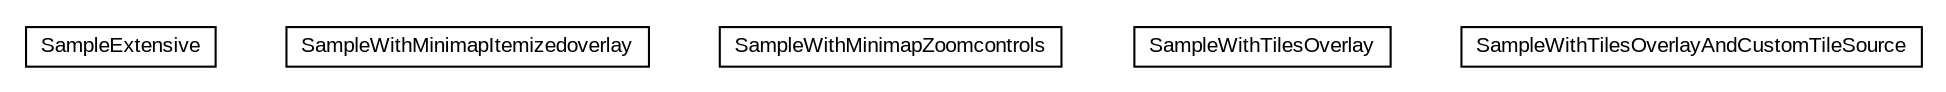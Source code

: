 #!/usr/local/bin/dot
#
# Class diagram 
# Generated by UMLGraph version R5_6-24-gf6e263 (http://www.umlgraph.org/)
#

digraph G {
	edge [fontname="arial",fontsize=10,labelfontname="arial",labelfontsize=10];
	node [fontname="arial",fontsize=10,shape=plaintext];
	nodesep=0.25;
	ranksep=0.5;
	// org.osmdroid.samples.SampleExtensive
	c7121 [label=<<table title="org.osmdroid.samples.SampleExtensive" border="0" cellborder="1" cellspacing="0" cellpadding="2" port="p" href="./SampleExtensive.html">
		<tr><td><table border="0" cellspacing="0" cellpadding="1">
<tr><td align="center" balign="center"> SampleExtensive </td></tr>
		</table></td></tr>
		</table>>, URL="./SampleExtensive.html", fontname="arial", fontcolor="black", fontsize=10.0];
	// org.osmdroid.samples.SampleWithMinimapItemizedoverlay
	c7122 [label=<<table title="org.osmdroid.samples.SampleWithMinimapItemizedoverlay" border="0" cellborder="1" cellspacing="0" cellpadding="2" port="p" href="./SampleWithMinimapItemizedoverlay.html">
		<tr><td><table border="0" cellspacing="0" cellpadding="1">
<tr><td align="center" balign="center"> SampleWithMinimapItemizedoverlay </td></tr>
		</table></td></tr>
		</table>>, URL="./SampleWithMinimapItemizedoverlay.html", fontname="arial", fontcolor="black", fontsize=10.0];
	// org.osmdroid.samples.SampleWithMinimapZoomcontrols
	c7123 [label=<<table title="org.osmdroid.samples.SampleWithMinimapZoomcontrols" border="0" cellborder="1" cellspacing="0" cellpadding="2" port="p" href="./SampleWithMinimapZoomcontrols.html">
		<tr><td><table border="0" cellspacing="0" cellpadding="1">
<tr><td align="center" balign="center"> SampleWithMinimapZoomcontrols </td></tr>
		</table></td></tr>
		</table>>, URL="./SampleWithMinimapZoomcontrols.html", fontname="arial", fontcolor="black", fontsize=10.0];
	// org.osmdroid.samples.SampleWithTilesOverlay
	c7124 [label=<<table title="org.osmdroid.samples.SampleWithTilesOverlay" border="0" cellborder="1" cellspacing="0" cellpadding="2" port="p" href="./SampleWithTilesOverlay.html">
		<tr><td><table border="0" cellspacing="0" cellpadding="1">
<tr><td align="center" balign="center"> SampleWithTilesOverlay </td></tr>
		</table></td></tr>
		</table>>, URL="./SampleWithTilesOverlay.html", fontname="arial", fontcolor="black", fontsize=10.0];
	// org.osmdroid.samples.SampleWithTilesOverlayAndCustomTileSource
	c7125 [label=<<table title="org.osmdroid.samples.SampleWithTilesOverlayAndCustomTileSource" border="0" cellborder="1" cellspacing="0" cellpadding="2" port="p" href="./SampleWithTilesOverlayAndCustomTileSource.html">
		<tr><td><table border="0" cellspacing="0" cellpadding="1">
<tr><td align="center" balign="center"> SampleWithTilesOverlayAndCustomTileSource </td></tr>
		</table></td></tr>
		</table>>, URL="./SampleWithTilesOverlayAndCustomTileSource.html", fontname="arial", fontcolor="black", fontsize=10.0];
}

